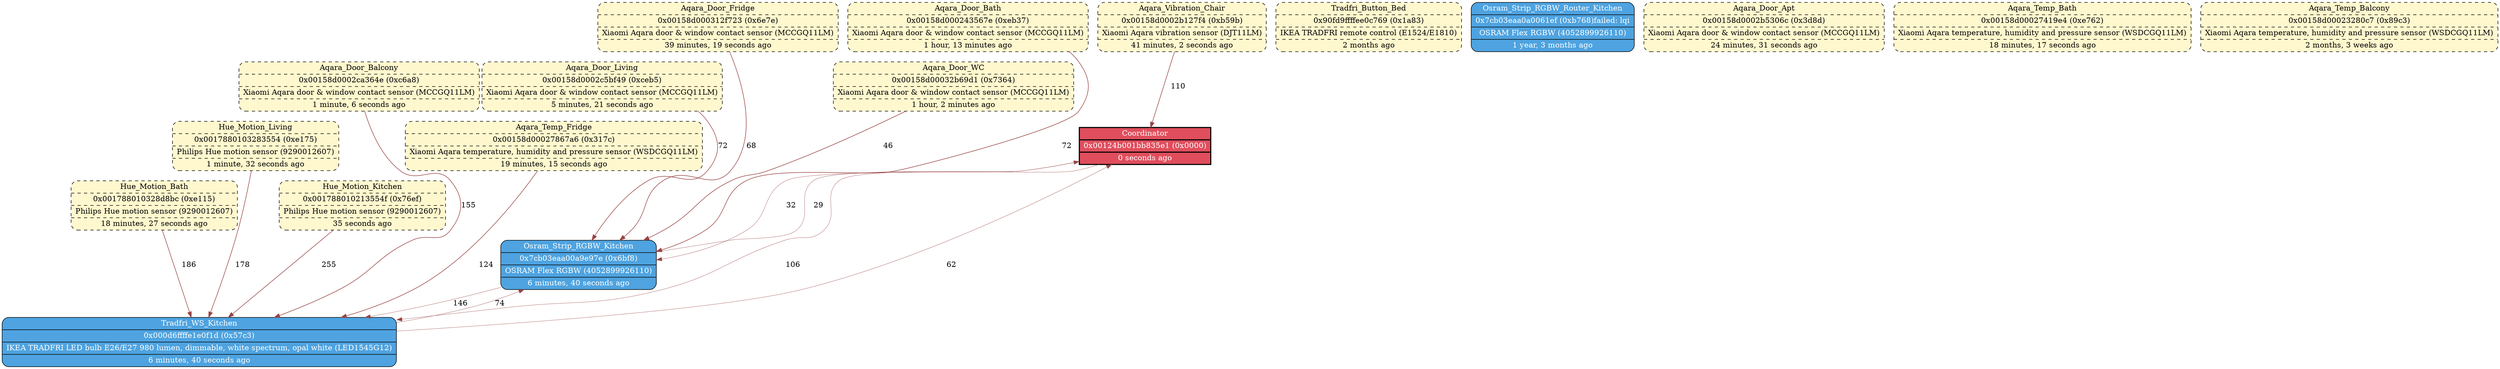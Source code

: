 digraph G {
node[shape=record];
  "0x00124b001bb835e1" [style="bold, filled", fillcolor="#e04e5d", fontcolor="#ffffff", label="{Coordinator|0x00124b001bb835e1 (0x0000)|0 seconds ago}"];
  "0x00124b001bb835e1" -> "0x7cb03eaa00a9e97e" [penwidth=0.5, weight=0, color="#994444", label="32"]
  "0x00124b001bb835e1" -> "0x000d6ffffe1e0f1d" [penwidth=0.5, weight=0, color="#994444", label="106"]
  "0x001788010328d8bc" [style="rounded, dashed, filled", fillcolor="#fff8ce", fontcolor="#000000", label="{Hue_Motion_Bath|0x001788010328d8bc (0xe115)|Philips Hue motion sensor (9290012607)|18 minutes, 27 seconds ago}"];
  "0x001788010328d8bc" -> "0x000d6ffffe1e0f1d" [penwidth=1, weight=0, color="#994444", label="186"]
  "0x0017880103283554" [style="rounded, dashed, filled", fillcolor="#fff8ce", fontcolor="#000000", label="{Hue_Motion_Living|0x0017880103283554 (0xe175)|Philips Hue motion sensor (9290012607)|1 minute, 32 seconds ago}"];
  "0x0017880103283554" -> "0x000d6ffffe1e0f1d" [penwidth=1, weight=0, color="#994444", label="178"]
  "0x7cb03eaa00a9e97e" [style="rounded, filled", fillcolor="#4ea3e0", fontcolor="#ffffff", label="{Osram_Strip_RGBW_Kitchen|0x7cb03eaa00a9e97e (0x6bf8)|OSRAM Flex RGBW (4052899926110)|6 minutes, 40 seconds ago}"];
  "0x7cb03eaa00a9e97e" -> "0x00124b001bb835e1" [penwidth=0.5, weight=0, color="#994444", label="29"]
  "0x7cb03eaa00a9e97e" -> "0x000d6ffffe1e0f1d" [penwidth=0.5, weight=0, color="#994444", label="146"]
  "0x001788010213554f" [style="rounded, dashed, filled", fillcolor="#fff8ce", fontcolor="#000000", label="{Hue_Motion_Kitchen|0x001788010213554f (0x76ef)|Philips Hue motion sensor (9290012607)|35 seconds ago}"];
  "0x001788010213554f" -> "0x000d6ffffe1e0f1d" [penwidth=1, weight=0, color="#994444", label="255"]
  "0x90fd9ffffee0c769" [style="rounded, dashed, filled", fillcolor="#fff8ce", fontcolor="#000000", label="{Tradfri_Button_Bed|0x90fd9ffffee0c769 (0x1a83)|IKEA TRADFRI remote control (E1524/E1810)|2 months ago}"];
  "0x00158d0002b127f4" [style="rounded, dashed, filled", fillcolor="#fff8ce", fontcolor="#000000", label="{Aqara_Vibration_Chair|0x00158d0002b127f4 (0xb59b)|Xiaomi Aqara vibration sensor (DJT11LM)|41 minutes, 2 seconds ago}"];
  "0x00158d0002b127f4" -> "0x00124b001bb835e1" [penwidth=1, weight=0, color="#994444", label="110"]
  "0x7cb03eaa0a0061ef" [style="rounded, filled", fillcolor="#4ea3e0", fontcolor="#ffffff", label="{Osram_Strip_RGBW_Router_Kitchen|0x7cb03eaa0a0061ef (0xb768)failed: lqi|OSRAM Flex RGBW (4052899926110)|1 year, 3 months ago}"];
  "0x00158d0002ca364e" [style="rounded, dashed, filled", fillcolor="#fff8ce", fontcolor="#000000", label="{Aqara_Door_Balcony|0x00158d0002ca364e (0xc6a8)|Xiaomi Aqara door & window contact sensor (MCCGQ11LM)|1 minute, 6 seconds ago}"];
  "0x00158d0002ca364e" -> "0x000d6ffffe1e0f1d" [penwidth=1, weight=0, color="#994444", label="155"]
  "0x00158d0002c5bf49" [style="rounded, dashed, filled", fillcolor="#fff8ce", fontcolor="#000000", label="{Aqara_Door_Living|0x00158d0002c5bf49 (0xceb5)|Xiaomi Aqara door & window contact sensor (MCCGQ11LM)|5 minutes, 21 seconds ago}"];
  "0x00158d0002c5bf49" -> "0x7cb03eaa00a9e97e" [penwidth=1, weight=0, color="#994444", label="72"]
  "0x00158d000312f723" [style="rounded, dashed, filled", fillcolor="#fff8ce", fontcolor="#000000", label="{Aqara_Door_Fridge|0x00158d000312f723 (0x6e7e)|Xiaomi Aqara door & window contact sensor (MCCGQ11LM)|39 minutes, 19 seconds ago}"];
  "0x00158d000312f723" -> "0x7cb03eaa00a9e97e" [penwidth=1, weight=0, color="#994444", label="68"]
  "0x00158d0002b5306c" [style="rounded, dashed, filled", fillcolor="#fff8ce", fontcolor="#000000", label="{Aqara_Door_Apt|0x00158d0002b5306c (0x3d8d)|Xiaomi Aqara door & window contact sensor (MCCGQ11LM)|24 minutes, 31 seconds ago}"];
  "0x00158d00032b69d1" [style="rounded, dashed, filled", fillcolor="#fff8ce", fontcolor="#000000", label="{Aqara_Door_WC|0x00158d00032b69d1 (0x7364)|Xiaomi Aqara door & window contact sensor (MCCGQ11LM)|1 hour, 2 minutes ago}"];
  "0x00158d00032b69d1" -> "0x7cb03eaa00a9e97e" [penwidth=1, weight=0, color="#994444", label="46"]
  "0x00158d000243567e" [style="rounded, dashed, filled", fillcolor="#fff8ce", fontcolor="#000000", label="{Aqara_Door_Bath|0x00158d000243567e (0xeb37)|Xiaomi Aqara door & window contact sensor (MCCGQ11LM)|1 hour, 13 minutes ago}"];
  "0x00158d000243567e" -> "0x7cb03eaa00a9e97e" [penwidth=1, weight=0, color="#994444", label="72"]
  "0x00158d00027419e4" [style="rounded, dashed, filled", fillcolor="#fff8ce", fontcolor="#000000", label="{Aqara_Temp_Bath|0x00158d00027419e4 (0xe762)|Xiaomi Aqara temperature, humidity and pressure sensor (WSDCGQ11LM)|18 minutes, 17 seconds ago}"];
  "0x00158d00023280c7" [style="rounded, dashed, filled", fillcolor="#fff8ce", fontcolor="#000000", label="{Aqara_Temp_Balcony|0x00158d00023280c7 (0x89c3)|Xiaomi Aqara temperature, humidity and pressure sensor (WSDCGQ11LM)|2 months, 3 weeks ago}"];
  "0x00158d00027867a6" [style="rounded, dashed, filled", fillcolor="#fff8ce", fontcolor="#000000", label="{Aqara_Temp_Fridge|0x00158d00027867a6 (0x317c)|Xiaomi Aqara temperature, humidity and pressure sensor (WSDCGQ11LM)|19 minutes, 15 seconds ago}"];
  "0x00158d00027867a6" -> "0x000d6ffffe1e0f1d" [penwidth=1, weight=0, color="#994444", label="124"]
  "0x000d6ffffe1e0f1d" [style="rounded, filled", fillcolor="#4ea3e0", fontcolor="#ffffff", label="{Tradfri_WS_Kitchen|0x000d6ffffe1e0f1d (0x57c3)|IKEA TRADFRI LED bulb E26/E27 980 lumen, dimmable, white spectrum, opal white (LED1545G12)|6 minutes, 40 seconds ago}"];
  "0x000d6ffffe1e0f1d" -> "0x00124b001bb835e1" [penwidth=0.5, weight=0, color="#994444", label="62"]
  "0x000d6ffffe1e0f1d" -> "0x7cb03eaa00a9e97e" [penwidth=0.5, weight=0, color="#994444", label="74"]
}
